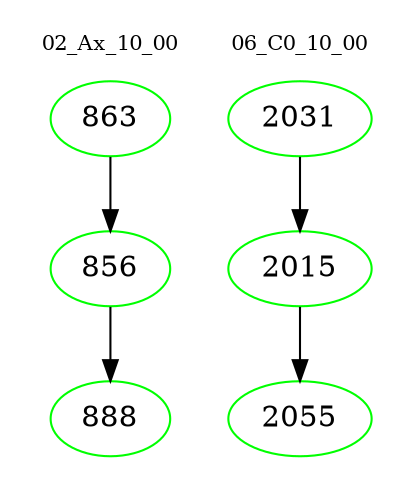 digraph{
subgraph cluster_0 {
color = white
label = "02_Ax_10_00";
fontsize=10;
T0_863 [label="863", color="green"]
T0_863 -> T0_856 [color="black"]
T0_856 [label="856", color="green"]
T0_856 -> T0_888 [color="black"]
T0_888 [label="888", color="green"]
}
subgraph cluster_1 {
color = white
label = "06_C0_10_00";
fontsize=10;
T1_2031 [label="2031", color="green"]
T1_2031 -> T1_2015 [color="black"]
T1_2015 [label="2015", color="green"]
T1_2015 -> T1_2055 [color="black"]
T1_2055 [label="2055", color="green"]
}
}
